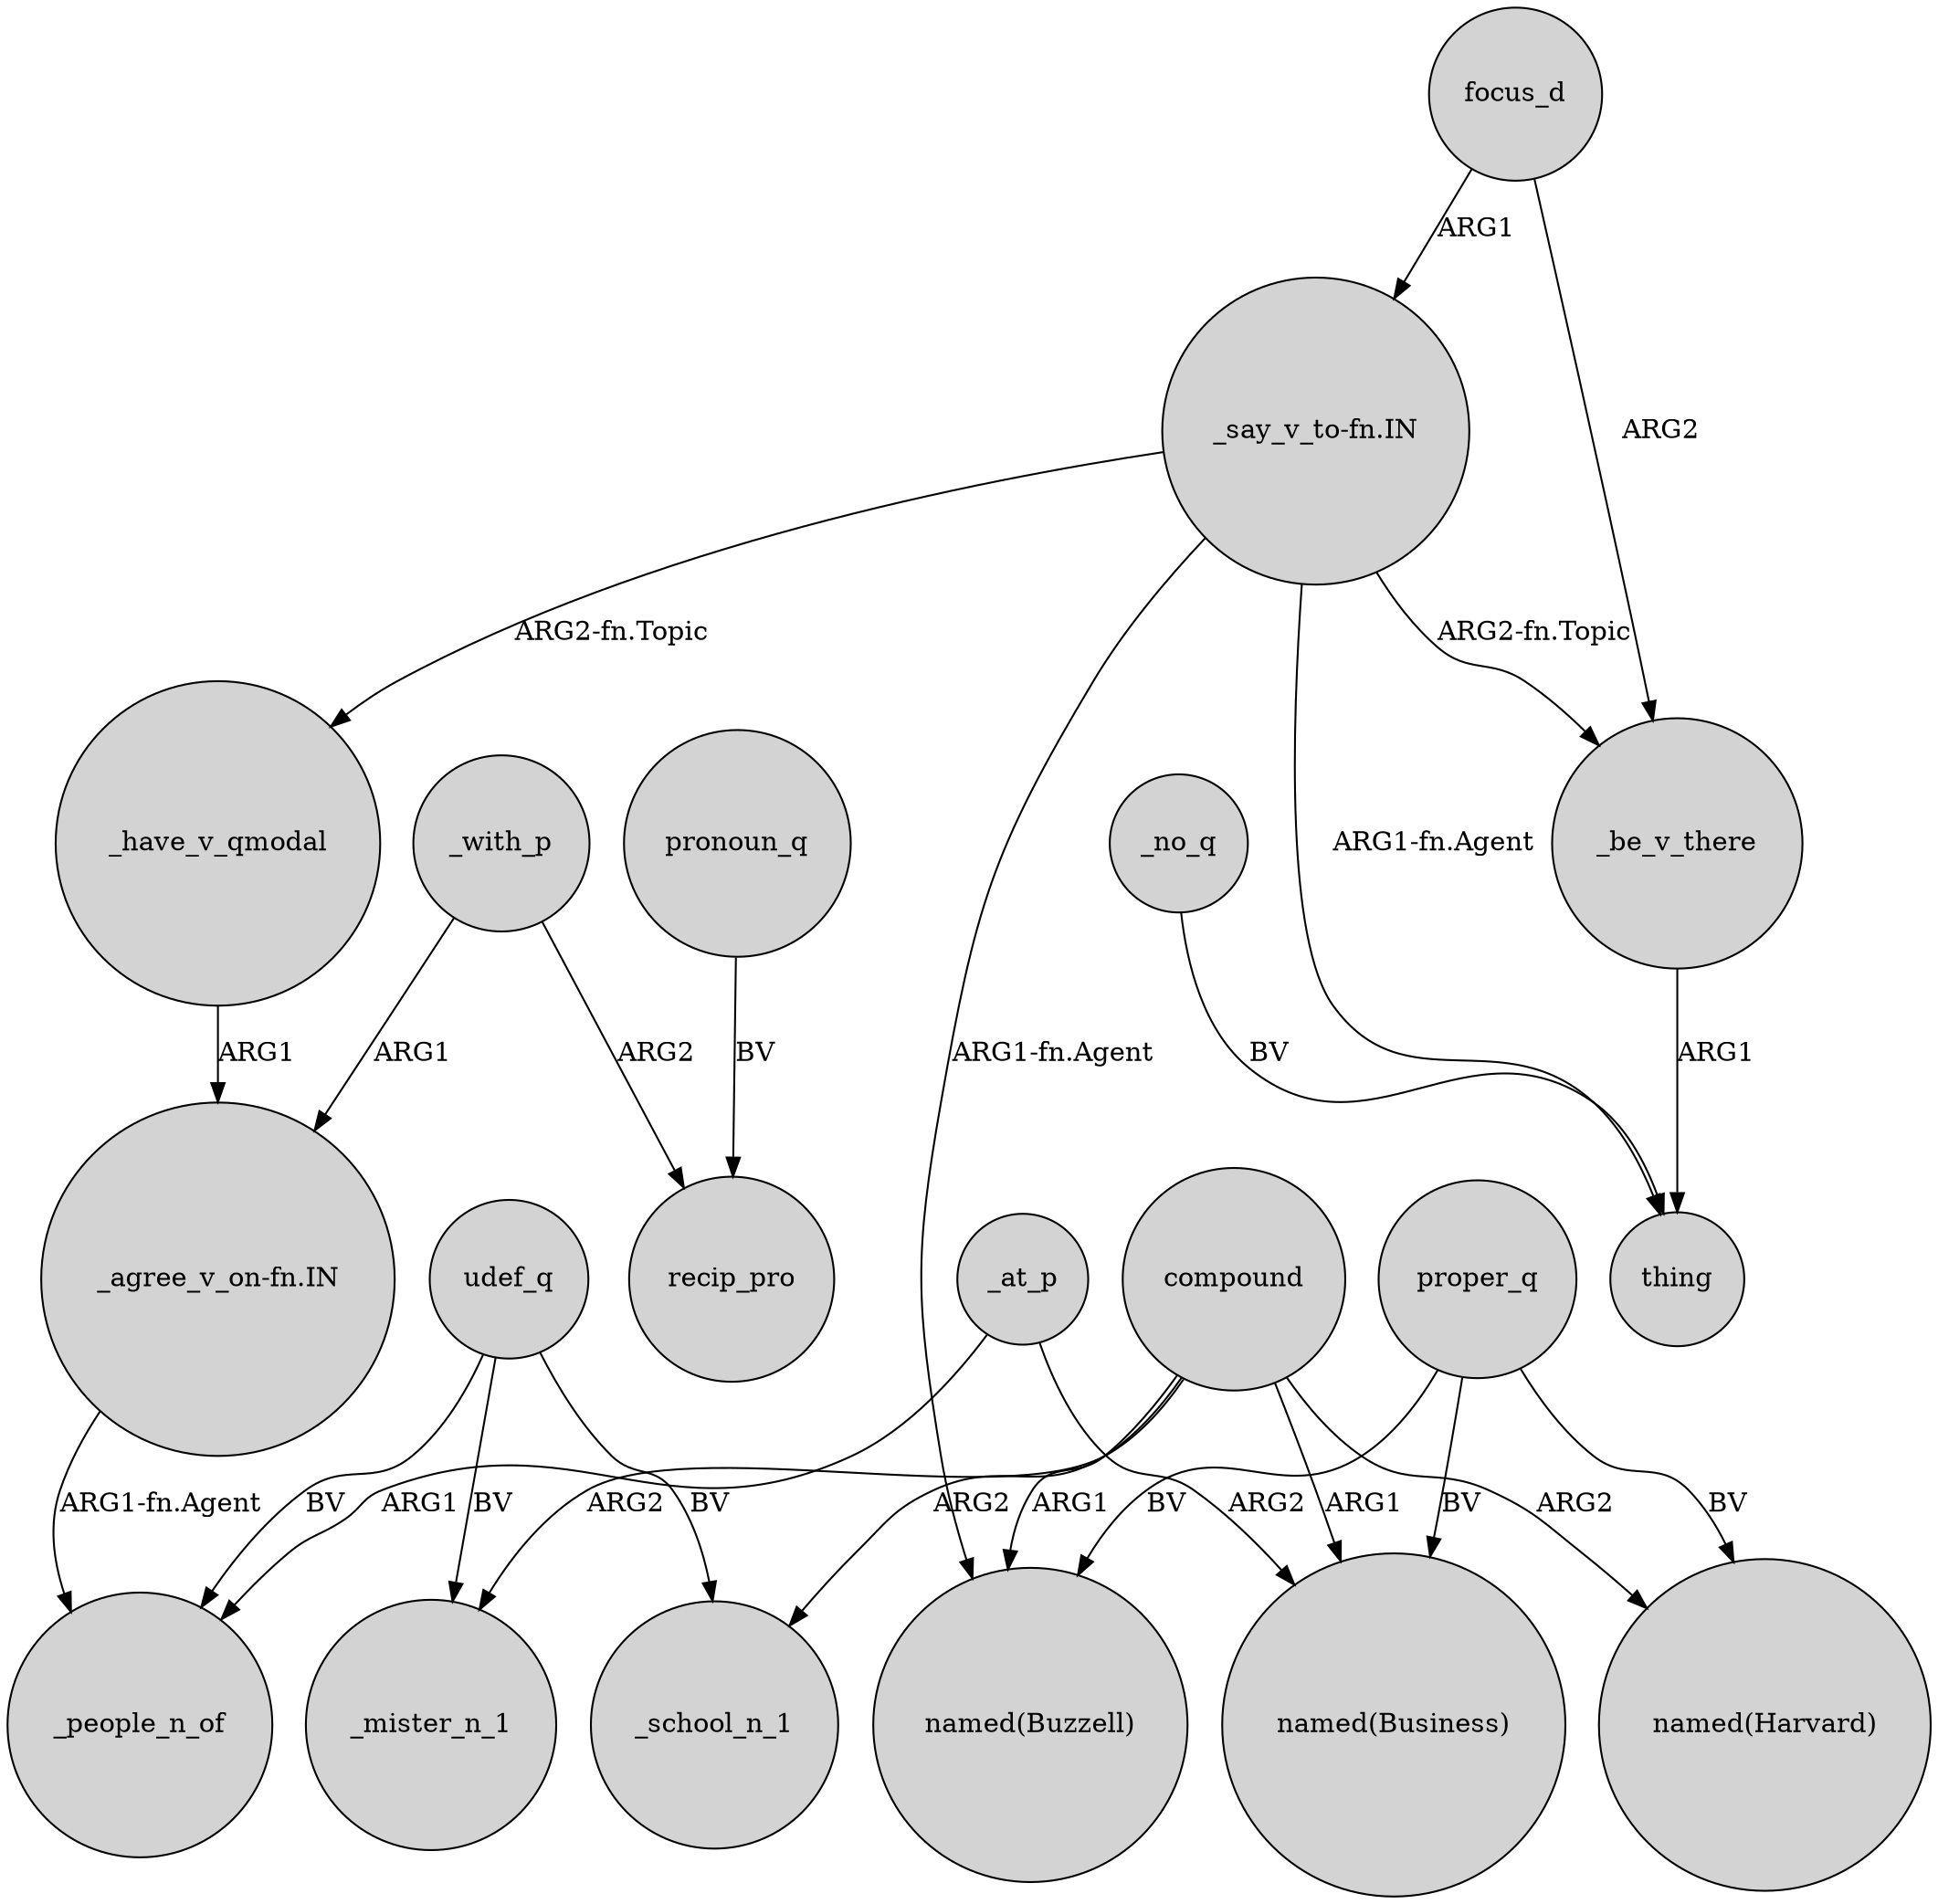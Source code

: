 digraph {
	node [shape=circle style=filled]
	"_say_v_to-fn.IN" -> _have_v_qmodal [label="ARG2-fn.Topic"]
	compound -> "named(Harvard)" [label=ARG2]
	proper_q -> "named(Business)" [label=BV]
	_be_v_there -> thing [label=ARG1]
	compound -> _mister_n_1 [label=ARG2]
	"_agree_v_on-fn.IN" -> _people_n_of [label="ARG1-fn.Agent"]
	udef_q -> _mister_n_1 [label=BV]
	_at_p -> _people_n_of [label=ARG1]
	_have_v_qmodal -> "_agree_v_on-fn.IN" [label=ARG1]
	proper_q -> "named(Harvard)" [label=BV]
	udef_q -> _people_n_of [label=BV]
	_with_p -> "_agree_v_on-fn.IN" [label=ARG1]
	pronoun_q -> recip_pro [label=BV]
	compound -> "named(Buzzell)" [label=ARG1]
	_no_q -> thing [label=BV]
	_with_p -> recip_pro [label=ARG2]
	"_say_v_to-fn.IN" -> _be_v_there [label="ARG2-fn.Topic"]
	compound -> "named(Business)" [label=ARG1]
	_at_p -> "named(Business)" [label=ARG2]
	compound -> _school_n_1 [label=ARG2]
	udef_q -> _school_n_1 [label=BV]
	proper_q -> "named(Buzzell)" [label=BV]
	focus_d -> _be_v_there [label=ARG2]
	focus_d -> "_say_v_to-fn.IN" [label=ARG1]
	"_say_v_to-fn.IN" -> thing [label="ARG1-fn.Agent"]
	"_say_v_to-fn.IN" -> "named(Buzzell)" [label="ARG1-fn.Agent"]
}
